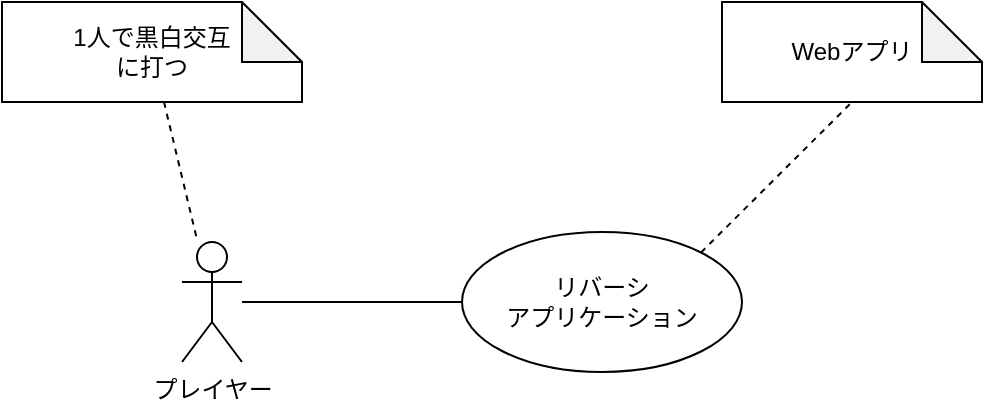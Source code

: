 <mxfile>
    <diagram id="fIXlpghMGImKBnJ0P_mL" name="ページ1">
        <mxGraphModel dx="740" dy="827" grid="1" gridSize="10" guides="1" tooltips="1" connect="1" arrows="1" fold="1" page="1" pageScale="1" pageWidth="827" pageHeight="1169" math="0" shadow="0">
            <root>
                <mxCell id="0"/>
                <mxCell id="1" parent="0"/>
                <mxCell id="8" style="edgeStyle=none;html=1;exitX=1;exitY=0;exitDx=0;exitDy=0;entryX=0.5;entryY=1;entryDx=0;entryDy=0;entryPerimeter=0;strokeColor=default;endArrow=none;endFill=0;dashed=1;" edge="1" parent="1" source="2" target="7">
                    <mxGeometry relative="1" as="geometry"/>
                </mxCell>
                <mxCell id="2" value="リバーシ&lt;br&gt;アプリケーション" style="ellipse;whiteSpace=wrap;html=1;" vertex="1" parent="1">
                    <mxGeometry x="310" y="385" width="140" height="70" as="geometry"/>
                </mxCell>
                <mxCell id="6" value="" style="edgeStyle=none;html=1;strokeColor=default;endArrow=none;endFill=0;" edge="1" parent="1" source="3" target="2">
                    <mxGeometry relative="1" as="geometry"/>
                </mxCell>
                <mxCell id="3" value="プレイヤー" style="shape=umlActor;verticalLabelPosition=bottom;verticalAlign=top;html=1;" vertex="1" parent="1">
                    <mxGeometry x="170" y="390" width="30" height="60" as="geometry"/>
                </mxCell>
                <mxCell id="7" value="Webアプリ" style="shape=note;whiteSpace=wrap;html=1;backgroundOutline=1;darkOpacity=0.05;" vertex="1" parent="1">
                    <mxGeometry x="440" y="270" width="130" height="50" as="geometry"/>
                </mxCell>
                <mxCell id="10" style="edgeStyle=none;html=1;dashed=1;strokeColor=default;endArrow=none;endFill=0;" edge="1" parent="1" source="9" target="3">
                    <mxGeometry relative="1" as="geometry"/>
                </mxCell>
                <mxCell id="9" value="1人で黒白交互&lt;br&gt;に打つ" style="shape=note;whiteSpace=wrap;html=1;backgroundOutline=1;darkOpacity=0.05;" vertex="1" parent="1">
                    <mxGeometry x="80" y="270" width="150" height="50" as="geometry"/>
                </mxCell>
            </root>
        </mxGraphModel>
    </diagram>
</mxfile>